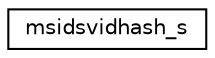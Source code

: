 digraph "Graphical Class Hierarchy"
{
  edge [fontname="Helvetica",fontsize="10",labelfontname="Helvetica",labelfontsize="10"];
  node [fontname="Helvetica",fontsize="10",shape=record];
  rankdir="LR";
  Node0 [label="msidsvidhash_s",height=0.2,width=0.4,color="black", fillcolor="white", style="filled",URL="$structmsidsvidhash__s.html"];
}
